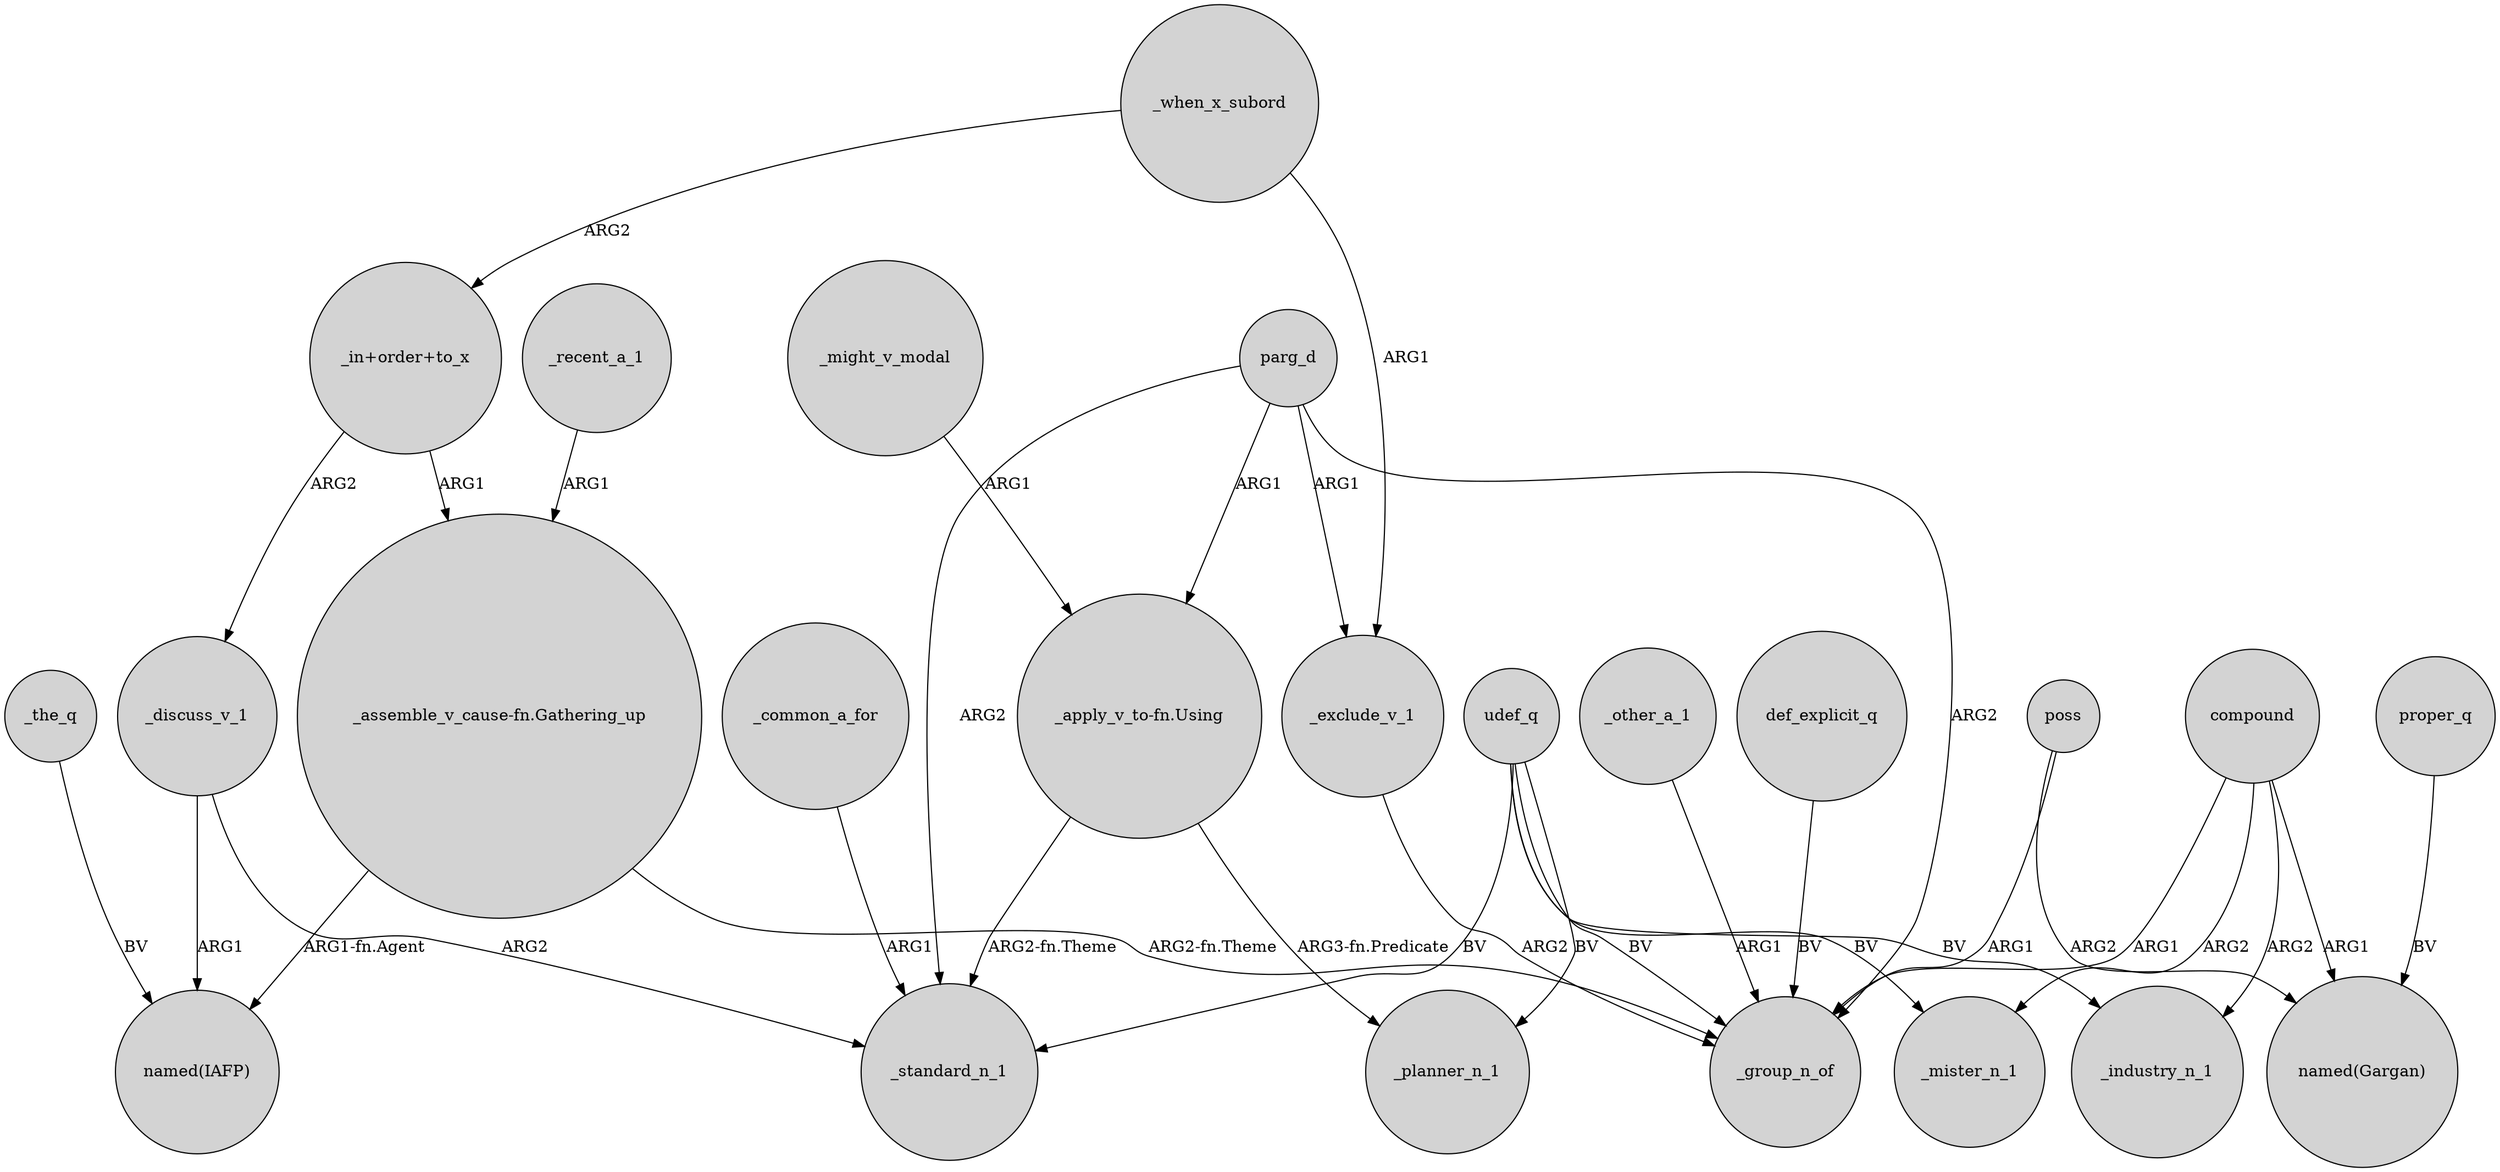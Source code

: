 digraph {
	node [shape=circle style=filled]
	"_assemble_v_cause-fn.Gathering_up" -> "named(IAFP)" [label="ARG1-fn.Agent"]
	"_apply_v_to-fn.Using" -> _standard_n_1 [label="ARG2-fn.Theme"]
	def_explicit_q -> _group_n_of [label=BV]
	_common_a_for -> _standard_n_1 [label=ARG1]
	compound -> _mister_n_1 [label=ARG2]
	parg_d -> _exclude_v_1 [label=ARG1]
	udef_q -> _mister_n_1 [label=BV]
	"_apply_v_to-fn.Using" -> _planner_n_1 [label="ARG3-fn.Predicate"]
	parg_d -> _group_n_of [label=ARG2]
	"_assemble_v_cause-fn.Gathering_up" -> _group_n_of [label="ARG2-fn.Theme"]
	_exclude_v_1 -> _group_n_of [label=ARG2]
	poss -> _group_n_of [label=ARG1]
	_recent_a_1 -> "_assemble_v_cause-fn.Gathering_up" [label=ARG1]
	parg_d -> _standard_n_1 [label=ARG2]
	_when_x_subord -> _exclude_v_1 [label=ARG1]
	compound -> _industry_n_1 [label=ARG2]
	udef_q -> _planner_n_1 [label=BV]
	proper_q -> "named(Gargan)" [label=BV]
	_discuss_v_1 -> "named(IAFP)" [label=ARG1]
	poss -> "named(Gargan)" [label=ARG2]
	_discuss_v_1 -> _standard_n_1 [label=ARG2]
	_might_v_modal -> "_apply_v_to-fn.Using" [label=ARG1]
	_when_x_subord -> "_in+order+to_x" [label=ARG2]
	compound -> "named(Gargan)" [label=ARG1]
	_other_a_1 -> _group_n_of [label=ARG1]
	_the_q -> "named(IAFP)" [label=BV]
	"_in+order+to_x" -> "_assemble_v_cause-fn.Gathering_up" [label=ARG1]
	udef_q -> _standard_n_1 [label=BV]
	udef_q -> _group_n_of [label=BV]
	compound -> _group_n_of [label=ARG1]
	udef_q -> _industry_n_1 [label=BV]
	parg_d -> "_apply_v_to-fn.Using" [label=ARG1]
	"_in+order+to_x" -> _discuss_v_1 [label=ARG2]
}
